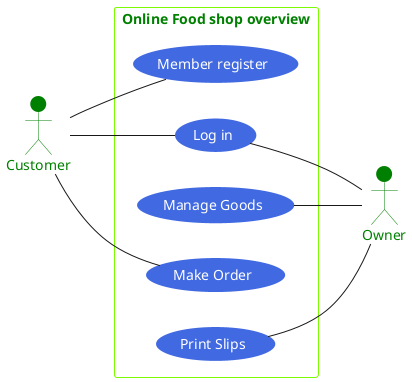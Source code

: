 ```puml
@startuml home1
left to right direction
skinparam rectangle{
    BorderColor LawnGreen
    FontColor Green
}
skinparam actor{
    BackgroundColor Green
    BorderColor Green
    FontColor Green
}
actor Customer
actor Owner
rectangle "Online Food shop overview"{
    Customer--(Member register)
    Customer--(Log in)
    (Manage Goods)--Owner
    (Log in) -- Owner
    Customer--(Make Order)
    (Print Slips)--Owner
}
skinparam usecase {
    BackgroundColor RoyalBlue
    BorderColor RoyalBlue
    FontColor white
    ArrowColor RoyalBlue
}
@enduml
```